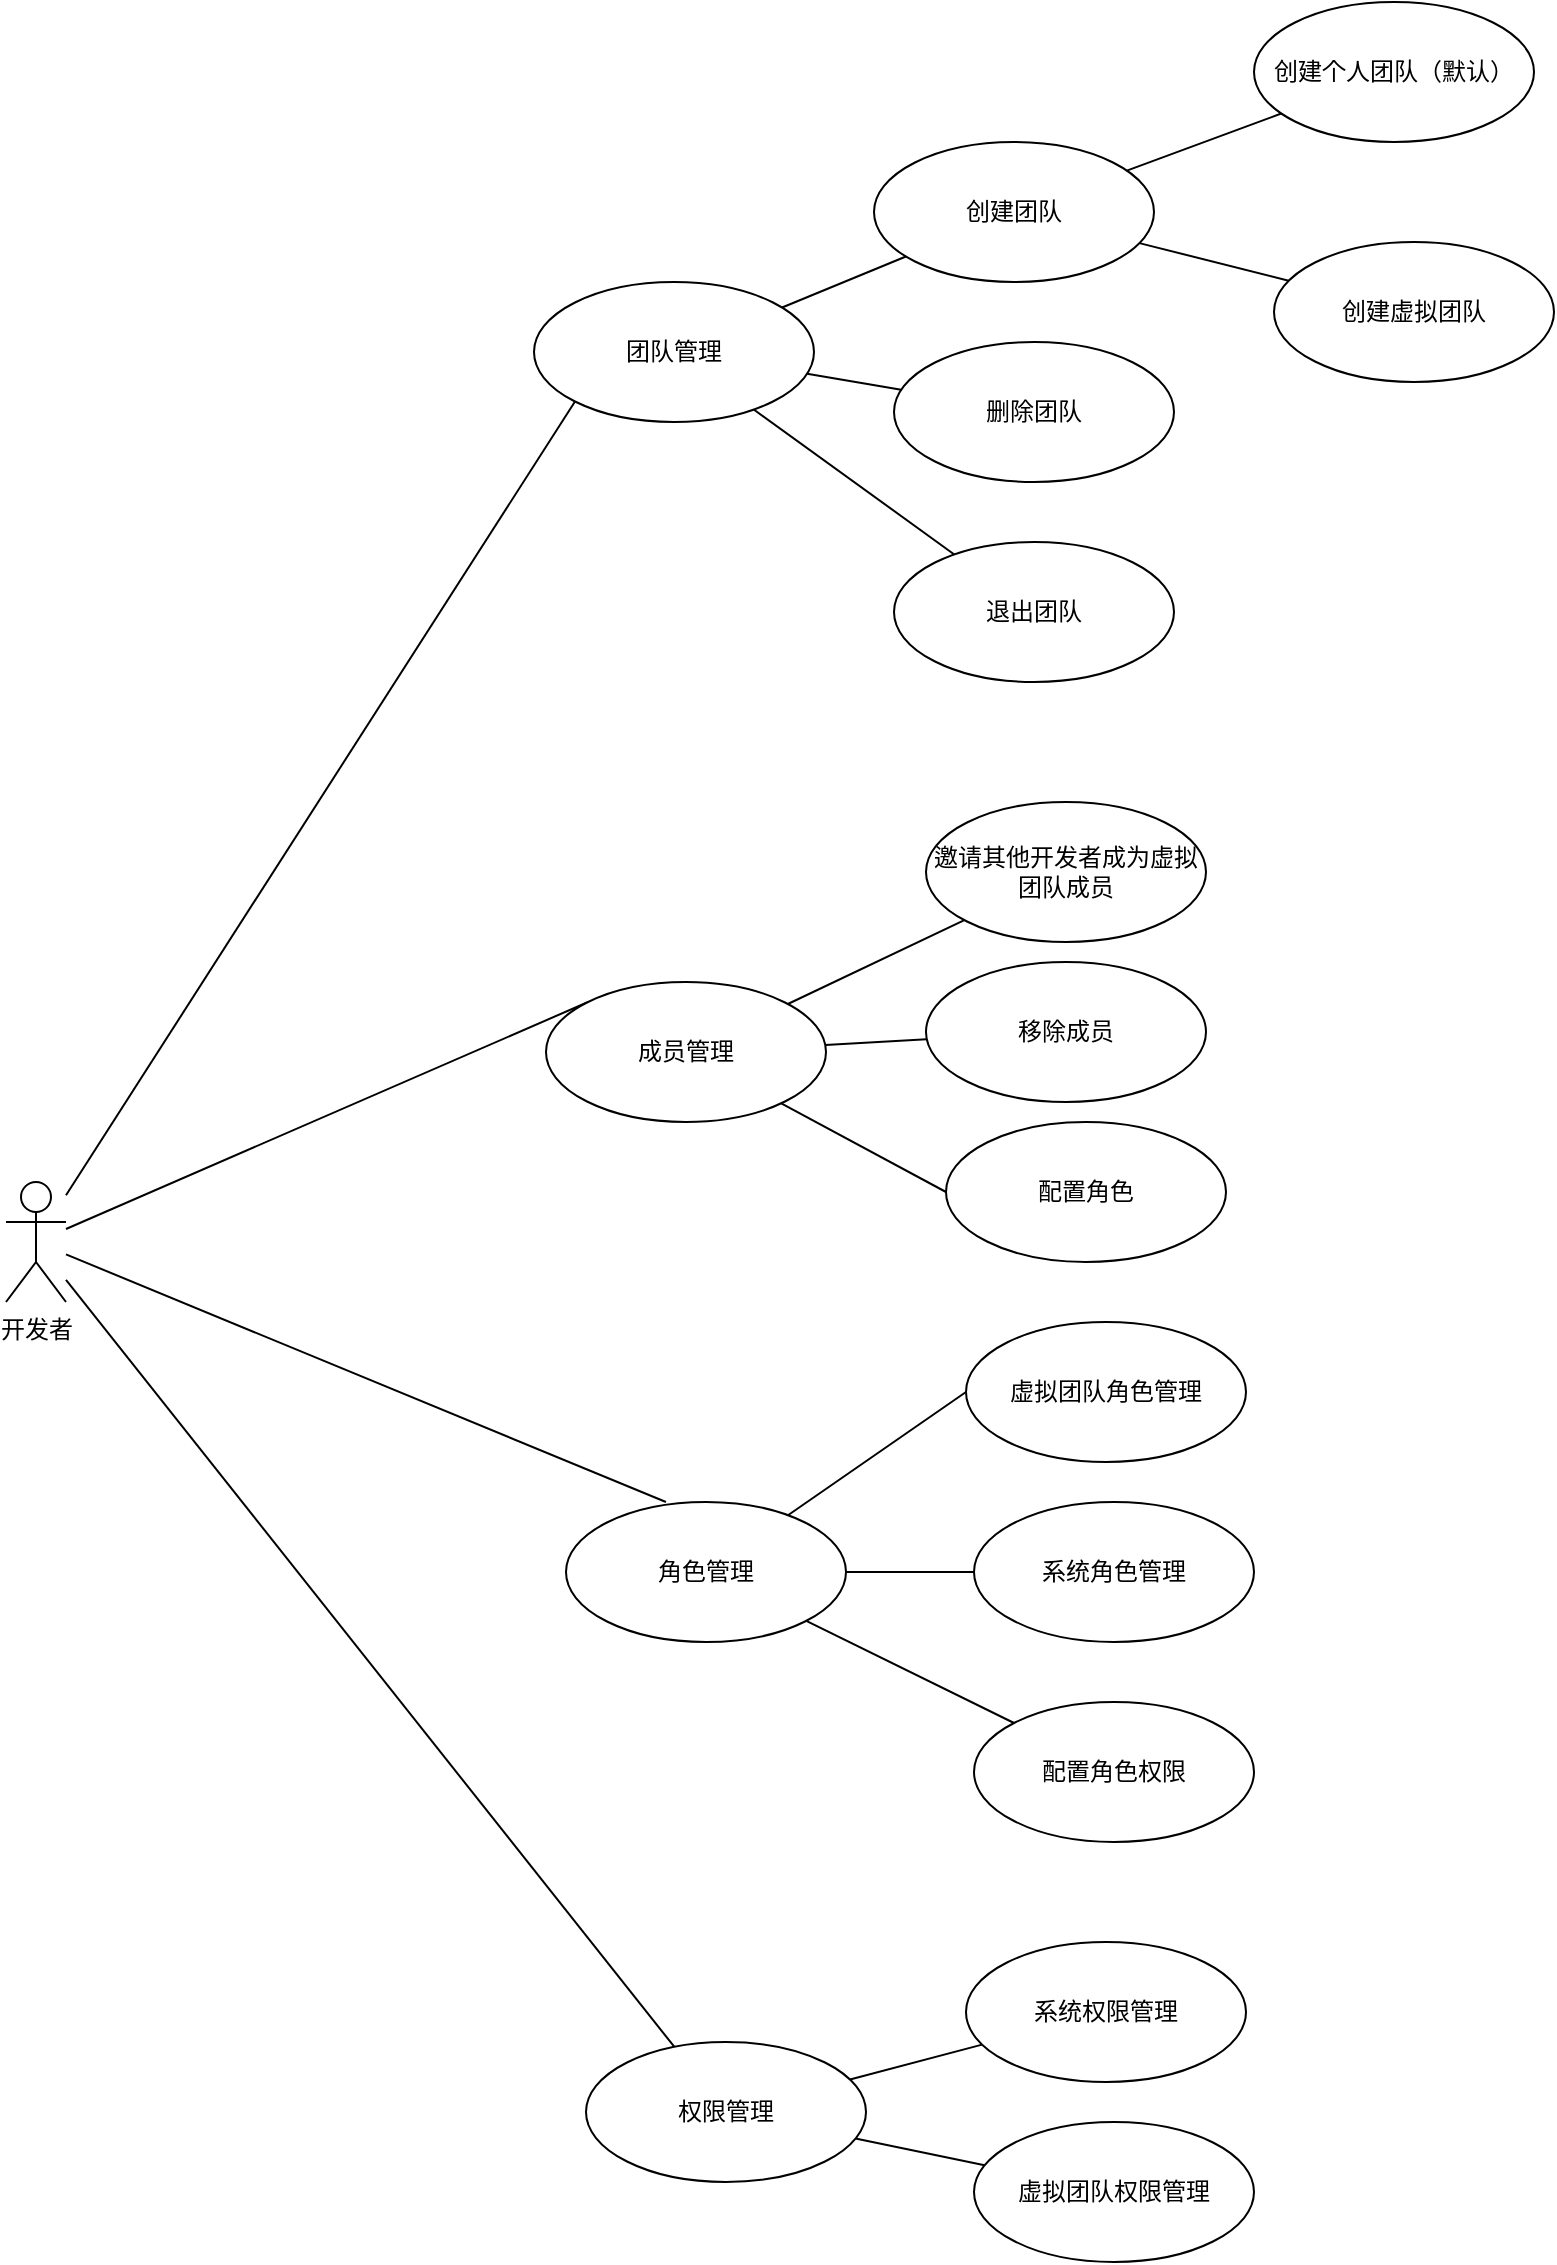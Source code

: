 <mxfile>
    <diagram id="iQJX8gQVm-kH-mnzSRVp" name="团队管理">
        <mxGraphModel dx="1827" dy="1676" grid="1" gridSize="10" guides="1" tooltips="1" connect="1" arrows="1" fold="1" page="1" pageScale="1" pageWidth="827" pageHeight="1169" math="0" shadow="0">
            <root>
                <mxCell id="0"/>
                <mxCell id="1" parent="0"/>
                <mxCell id="10" style="edgeStyle=none;html=1;entryX=0;entryY=1;entryDx=0;entryDy=0;endArrow=none;endFill=0;" edge="1" parent="1" source="2" target="8">
                    <mxGeometry relative="1" as="geometry"/>
                </mxCell>
                <mxCell id="34" style="edgeStyle=none;html=1;entryX=0;entryY=0;entryDx=0;entryDy=0;endArrow=none;endFill=0;" edge="1" parent="1" source="2" target="19">
                    <mxGeometry relative="1" as="geometry"/>
                </mxCell>
                <mxCell id="35" style="edgeStyle=none;html=1;entryX=0.357;entryY=0;entryDx=0;entryDy=0;entryPerimeter=0;endArrow=none;endFill=0;" edge="1" parent="1" source="2" target="4">
                    <mxGeometry relative="1" as="geometry"/>
                </mxCell>
                <mxCell id="36" style="edgeStyle=none;html=1;endArrow=none;endFill=0;" edge="1" parent="1" source="2" target="27">
                    <mxGeometry relative="1" as="geometry"/>
                </mxCell>
                <mxCell id="2" value="开发者" style="shape=umlActor;verticalLabelPosition=bottom;verticalAlign=top;html=1;" vertex="1" parent="1">
                    <mxGeometry x="-360" y="550" width="30" height="60" as="geometry"/>
                </mxCell>
                <mxCell id="7" value="" style="edgeStyle=none;html=1;endArrow=none;endFill=0;" edge="1" parent="1" source="3" target="6">
                    <mxGeometry relative="1" as="geometry"/>
                </mxCell>
                <mxCell id="12" style="edgeStyle=none;html=1;endArrow=none;endFill=0;" edge="1" parent="1" source="3" target="11">
                    <mxGeometry relative="1" as="geometry"/>
                </mxCell>
                <mxCell id="3" value="创建团队" style="ellipse;whiteSpace=wrap;html=1;" vertex="1" parent="1">
                    <mxGeometry x="74" y="30" width="140" height="70" as="geometry"/>
                </mxCell>
                <mxCell id="17" style="edgeStyle=none;html=1;entryX=0;entryY=0.5;entryDx=0;entryDy=0;endArrow=none;endFill=0;" edge="1" parent="1" source="4" target="15">
                    <mxGeometry relative="1" as="geometry"/>
                </mxCell>
                <mxCell id="18" style="edgeStyle=none;html=1;endArrow=none;endFill=0;" edge="1" parent="1" source="4" target="16">
                    <mxGeometry relative="1" as="geometry"/>
                </mxCell>
                <mxCell id="29" style="edgeStyle=none;html=1;endArrow=none;endFill=0;" edge="1" parent="1" source="4" target="28">
                    <mxGeometry relative="1" as="geometry"/>
                </mxCell>
                <mxCell id="4" value="角色管理" style="ellipse;whiteSpace=wrap;html=1;" vertex="1" parent="1">
                    <mxGeometry x="-80" y="710" width="140" height="70" as="geometry"/>
                </mxCell>
                <mxCell id="6" value="创建个人团队（默认）" style="ellipse;whiteSpace=wrap;html=1;" vertex="1" parent="1">
                    <mxGeometry x="264" y="-40" width="140" height="70" as="geometry"/>
                </mxCell>
                <mxCell id="9" style="edgeStyle=none;html=1;endArrow=none;endFill=0;" edge="1" parent="1" source="8" target="3">
                    <mxGeometry relative="1" as="geometry"/>
                </mxCell>
                <mxCell id="14" style="edgeStyle=none;html=1;endArrow=none;endFill=0;" edge="1" parent="1" source="8" target="13">
                    <mxGeometry relative="1" as="geometry"/>
                </mxCell>
                <mxCell id="38" style="edgeStyle=none;html=1;endArrow=none;endFill=0;" edge="1" parent="1" source="8" target="37">
                    <mxGeometry relative="1" as="geometry"/>
                </mxCell>
                <mxCell id="8" value="团队管理" style="ellipse;whiteSpace=wrap;html=1;" vertex="1" parent="1">
                    <mxGeometry x="-96" y="100" width="140" height="70" as="geometry"/>
                </mxCell>
                <mxCell id="11" value="创建虚拟团队" style="ellipse;whiteSpace=wrap;html=1;" vertex="1" parent="1">
                    <mxGeometry x="274" y="80" width="140" height="70" as="geometry"/>
                </mxCell>
                <mxCell id="13" value="删除团队" style="ellipse;whiteSpace=wrap;html=1;" vertex="1" parent="1">
                    <mxGeometry x="84" y="130" width="140" height="70" as="geometry"/>
                </mxCell>
                <mxCell id="15" value="虚拟团队角色管理" style="ellipse;whiteSpace=wrap;html=1;" vertex="1" parent="1">
                    <mxGeometry x="120" y="620" width="140" height="70" as="geometry"/>
                </mxCell>
                <mxCell id="16" value="系统角色管理" style="ellipse;whiteSpace=wrap;html=1;" vertex="1" parent="1">
                    <mxGeometry x="124" y="710" width="140" height="70" as="geometry"/>
                </mxCell>
                <mxCell id="23" style="edgeStyle=none;html=1;endArrow=none;endFill=0;" edge="1" parent="1" source="19" target="21">
                    <mxGeometry relative="1" as="geometry"/>
                </mxCell>
                <mxCell id="24" style="edgeStyle=none;html=1;endArrow=none;endFill=0;" edge="1" parent="1" source="19" target="22">
                    <mxGeometry relative="1" as="geometry"/>
                </mxCell>
                <mxCell id="26" style="edgeStyle=none;html=1;entryX=0;entryY=0.5;entryDx=0;entryDy=0;endArrow=none;endFill=0;" edge="1" parent="1" source="19" target="25">
                    <mxGeometry relative="1" as="geometry"/>
                </mxCell>
                <mxCell id="19" value="成员管理" style="ellipse;whiteSpace=wrap;html=1;" vertex="1" parent="1">
                    <mxGeometry x="-90" y="450" width="140" height="70" as="geometry"/>
                </mxCell>
                <mxCell id="21" value="邀请其他开发者成为虚拟团队成员" style="ellipse;whiteSpace=wrap;html=1;" vertex="1" parent="1">
                    <mxGeometry x="100" y="360" width="140" height="70" as="geometry"/>
                </mxCell>
                <mxCell id="22" value="移除成员" style="ellipse;whiteSpace=wrap;html=1;" vertex="1" parent="1">
                    <mxGeometry x="100" y="440" width="140" height="70" as="geometry"/>
                </mxCell>
                <mxCell id="25" value="配置角色" style="ellipse;whiteSpace=wrap;html=1;" vertex="1" parent="1">
                    <mxGeometry x="110" y="520" width="140" height="70" as="geometry"/>
                </mxCell>
                <mxCell id="32" style="edgeStyle=none;html=1;endArrow=none;endFill=0;" edge="1" parent="1" source="27" target="30">
                    <mxGeometry relative="1" as="geometry"/>
                </mxCell>
                <mxCell id="33" style="edgeStyle=none;html=1;endArrow=none;endFill=0;" edge="1" parent="1" source="27" target="31">
                    <mxGeometry relative="1" as="geometry"/>
                </mxCell>
                <mxCell id="27" value="权限管理" style="ellipse;whiteSpace=wrap;html=1;" vertex="1" parent="1">
                    <mxGeometry x="-70" y="980" width="140" height="70" as="geometry"/>
                </mxCell>
                <mxCell id="28" value="配置角色权限" style="ellipse;whiteSpace=wrap;html=1;" vertex="1" parent="1">
                    <mxGeometry x="124" y="810" width="140" height="70" as="geometry"/>
                </mxCell>
                <mxCell id="30" value="系统权限管理" style="ellipse;whiteSpace=wrap;html=1;" vertex="1" parent="1">
                    <mxGeometry x="120" y="930" width="140" height="70" as="geometry"/>
                </mxCell>
                <mxCell id="31" value="虚拟团队权限管理" style="ellipse;whiteSpace=wrap;html=1;" vertex="1" parent="1">
                    <mxGeometry x="124" y="1020" width="140" height="70" as="geometry"/>
                </mxCell>
                <mxCell id="37" value="退出团队" style="ellipse;whiteSpace=wrap;html=1;" vertex="1" parent="1">
                    <mxGeometry x="84" y="230" width="140" height="70" as="geometry"/>
                </mxCell>
            </root>
        </mxGraphModel>
    </diagram>
</mxfile>